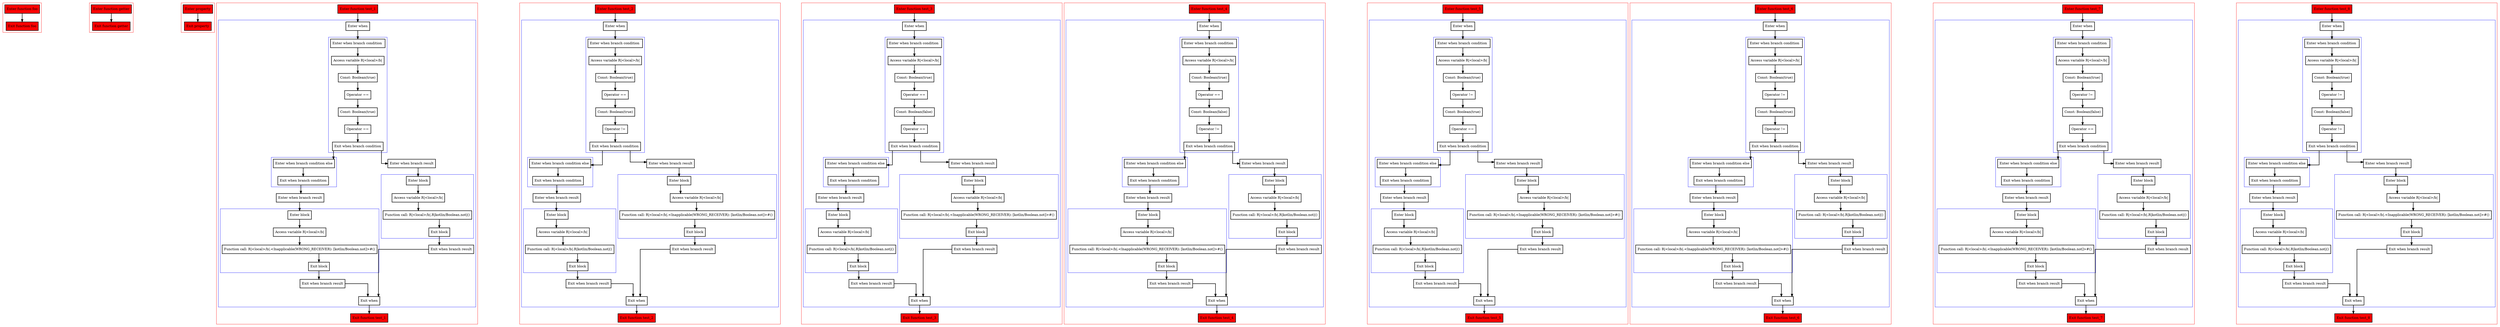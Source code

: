 digraph equalsToBoolean_kt {
    graph [splines=ortho nodesep=3]
    node [shape=box penwidth=2]
    edge [penwidth=2]

    subgraph cluster_0 {
        color=red
        0 [label="Enter function foo" style="filled" fillcolor=red];
        1 [label="Exit function foo" style="filled" fillcolor=red];
    }

    0 -> {1};

    subgraph cluster_1 {
        color=red
        2 [label="Enter function getter" style="filled" fillcolor=red];
        3 [label="Exit function getter" style="filled" fillcolor=red];
    }

    2 -> {3};

    subgraph cluster_2 {
        color=red
        4 [label="Enter property" style="filled" fillcolor=red];
        5 [label="Exit property" style="filled" fillcolor=red];
    }

    4 -> {5};

    subgraph cluster_3 {
        color=red
        6 [label="Enter function test_1" style="filled" fillcolor=red];
        subgraph cluster_4 {
            color=blue
            7 [label="Enter when"];
            subgraph cluster_5 {
                color=blue
                8 [label="Enter when branch condition "];
                9 [label="Access variable R|<local>/b|"];
                10 [label="Const: Boolean(true)"];
                11 [label="Operator =="];
                12 [label="Const: Boolean(true)"];
                13 [label="Operator =="];
                14 [label="Exit when branch condition"];
            }
            subgraph cluster_6 {
                color=blue
                15 [label="Enter when branch condition else"];
                16 [label="Exit when branch condition"];
            }
            17 [label="Enter when branch result"];
            subgraph cluster_7 {
                color=blue
                18 [label="Enter block"];
                19 [label="Access variable R|<local>/b|"];
                20 [label="Function call: R|<local>/b|.<Inapplicable(WRONG_RECEIVER): [kotlin/Boolean.not]>#()"];
                21 [label="Exit block"];
            }
            22 [label="Exit when branch result"];
            23 [label="Enter when branch result"];
            subgraph cluster_8 {
                color=blue
                24 [label="Enter block"];
                25 [label="Access variable R|<local>/b|"];
                26 [label="Function call: R|<local>/b|.R|kotlin/Boolean.not|()"];
                27 [label="Exit block"];
            }
            28 [label="Exit when branch result"];
            29 [label="Exit when"];
        }
        30 [label="Exit function test_1" style="filled" fillcolor=red];
    }

    6 -> {7};
    7 -> {8};
    8 -> {9};
    9 -> {10};
    10 -> {11};
    11 -> {12};
    12 -> {13};
    13 -> {14};
    14 -> {23 15};
    15 -> {16};
    16 -> {17};
    17 -> {18};
    18 -> {19};
    19 -> {20};
    20 -> {21};
    21 -> {22};
    22 -> {29};
    23 -> {24};
    24 -> {25};
    25 -> {26};
    26 -> {27};
    27 -> {28};
    28 -> {29};
    29 -> {30};

    subgraph cluster_9 {
        color=red
        31 [label="Enter function test_2" style="filled" fillcolor=red];
        subgraph cluster_10 {
            color=blue
            32 [label="Enter when"];
            subgraph cluster_11 {
                color=blue
                33 [label="Enter when branch condition "];
                34 [label="Access variable R|<local>/b|"];
                35 [label="Const: Boolean(true)"];
                36 [label="Operator =="];
                37 [label="Const: Boolean(true)"];
                38 [label="Operator !="];
                39 [label="Exit when branch condition"];
            }
            subgraph cluster_12 {
                color=blue
                40 [label="Enter when branch condition else"];
                41 [label="Exit when branch condition"];
            }
            42 [label="Enter when branch result"];
            subgraph cluster_13 {
                color=blue
                43 [label="Enter block"];
                44 [label="Access variable R|<local>/b|"];
                45 [label="Function call: R|<local>/b|.R|kotlin/Boolean.not|()"];
                46 [label="Exit block"];
            }
            47 [label="Exit when branch result"];
            48 [label="Enter when branch result"];
            subgraph cluster_14 {
                color=blue
                49 [label="Enter block"];
                50 [label="Access variable R|<local>/b|"];
                51 [label="Function call: R|<local>/b|.<Inapplicable(WRONG_RECEIVER): [kotlin/Boolean.not]>#()"];
                52 [label="Exit block"];
            }
            53 [label="Exit when branch result"];
            54 [label="Exit when"];
        }
        55 [label="Exit function test_2" style="filled" fillcolor=red];
    }

    31 -> {32};
    32 -> {33};
    33 -> {34};
    34 -> {35};
    35 -> {36};
    36 -> {37};
    37 -> {38};
    38 -> {39};
    39 -> {48 40};
    40 -> {41};
    41 -> {42};
    42 -> {43};
    43 -> {44};
    44 -> {45};
    45 -> {46};
    46 -> {47};
    47 -> {54};
    48 -> {49};
    49 -> {50};
    50 -> {51};
    51 -> {52};
    52 -> {53};
    53 -> {54};
    54 -> {55};

    subgraph cluster_15 {
        color=red
        56 [label="Enter function test_3" style="filled" fillcolor=red];
        subgraph cluster_16 {
            color=blue
            57 [label="Enter when"];
            subgraph cluster_17 {
                color=blue
                58 [label="Enter when branch condition "];
                59 [label="Access variable R|<local>/b|"];
                60 [label="Const: Boolean(true)"];
                61 [label="Operator =="];
                62 [label="Const: Boolean(false)"];
                63 [label="Operator =="];
                64 [label="Exit when branch condition"];
            }
            subgraph cluster_18 {
                color=blue
                65 [label="Enter when branch condition else"];
                66 [label="Exit when branch condition"];
            }
            67 [label="Enter when branch result"];
            subgraph cluster_19 {
                color=blue
                68 [label="Enter block"];
                69 [label="Access variable R|<local>/b|"];
                70 [label="Function call: R|<local>/b|.R|kotlin/Boolean.not|()"];
                71 [label="Exit block"];
            }
            72 [label="Exit when branch result"];
            73 [label="Enter when branch result"];
            subgraph cluster_20 {
                color=blue
                74 [label="Enter block"];
                75 [label="Access variable R|<local>/b|"];
                76 [label="Function call: R|<local>/b|.<Inapplicable(WRONG_RECEIVER): [kotlin/Boolean.not]>#()"];
                77 [label="Exit block"];
            }
            78 [label="Exit when branch result"];
            79 [label="Exit when"];
        }
        80 [label="Exit function test_3" style="filled" fillcolor=red];
    }

    56 -> {57};
    57 -> {58};
    58 -> {59};
    59 -> {60};
    60 -> {61};
    61 -> {62};
    62 -> {63};
    63 -> {64};
    64 -> {73 65};
    65 -> {66};
    66 -> {67};
    67 -> {68};
    68 -> {69};
    69 -> {70};
    70 -> {71};
    71 -> {72};
    72 -> {79};
    73 -> {74};
    74 -> {75};
    75 -> {76};
    76 -> {77};
    77 -> {78};
    78 -> {79};
    79 -> {80};

    subgraph cluster_21 {
        color=red
        81 [label="Enter function test_4" style="filled" fillcolor=red];
        subgraph cluster_22 {
            color=blue
            82 [label="Enter when"];
            subgraph cluster_23 {
                color=blue
                83 [label="Enter when branch condition "];
                84 [label="Access variable R|<local>/b|"];
                85 [label="Const: Boolean(true)"];
                86 [label="Operator =="];
                87 [label="Const: Boolean(false)"];
                88 [label="Operator !="];
                89 [label="Exit when branch condition"];
            }
            subgraph cluster_24 {
                color=blue
                90 [label="Enter when branch condition else"];
                91 [label="Exit when branch condition"];
            }
            92 [label="Enter when branch result"];
            subgraph cluster_25 {
                color=blue
                93 [label="Enter block"];
                94 [label="Access variable R|<local>/b|"];
                95 [label="Function call: R|<local>/b|.<Inapplicable(WRONG_RECEIVER): [kotlin/Boolean.not]>#()"];
                96 [label="Exit block"];
            }
            97 [label="Exit when branch result"];
            98 [label="Enter when branch result"];
            subgraph cluster_26 {
                color=blue
                99 [label="Enter block"];
                100 [label="Access variable R|<local>/b|"];
                101 [label="Function call: R|<local>/b|.R|kotlin/Boolean.not|()"];
                102 [label="Exit block"];
            }
            103 [label="Exit when branch result"];
            104 [label="Exit when"];
        }
        105 [label="Exit function test_4" style="filled" fillcolor=red];
    }

    81 -> {82};
    82 -> {83};
    83 -> {84};
    84 -> {85};
    85 -> {86};
    86 -> {87};
    87 -> {88};
    88 -> {89};
    89 -> {98 90};
    90 -> {91};
    91 -> {92};
    92 -> {93};
    93 -> {94};
    94 -> {95};
    95 -> {96};
    96 -> {97};
    97 -> {104};
    98 -> {99};
    99 -> {100};
    100 -> {101};
    101 -> {102};
    102 -> {103};
    103 -> {104};
    104 -> {105};

    subgraph cluster_27 {
        color=red
        106 [label="Enter function test_5" style="filled" fillcolor=red];
        subgraph cluster_28 {
            color=blue
            107 [label="Enter when"];
            subgraph cluster_29 {
                color=blue
                108 [label="Enter when branch condition "];
                109 [label="Access variable R|<local>/b|"];
                110 [label="Const: Boolean(true)"];
                111 [label="Operator !="];
                112 [label="Const: Boolean(true)"];
                113 [label="Operator =="];
                114 [label="Exit when branch condition"];
            }
            subgraph cluster_30 {
                color=blue
                115 [label="Enter when branch condition else"];
                116 [label="Exit when branch condition"];
            }
            117 [label="Enter when branch result"];
            subgraph cluster_31 {
                color=blue
                118 [label="Enter block"];
                119 [label="Access variable R|<local>/b|"];
                120 [label="Function call: R|<local>/b|.R|kotlin/Boolean.not|()"];
                121 [label="Exit block"];
            }
            122 [label="Exit when branch result"];
            123 [label="Enter when branch result"];
            subgraph cluster_32 {
                color=blue
                124 [label="Enter block"];
                125 [label="Access variable R|<local>/b|"];
                126 [label="Function call: R|<local>/b|.<Inapplicable(WRONG_RECEIVER): [kotlin/Boolean.not]>#()"];
                127 [label="Exit block"];
            }
            128 [label="Exit when branch result"];
            129 [label="Exit when"];
        }
        130 [label="Exit function test_5" style="filled" fillcolor=red];
    }

    106 -> {107};
    107 -> {108};
    108 -> {109};
    109 -> {110};
    110 -> {111};
    111 -> {112};
    112 -> {113};
    113 -> {114};
    114 -> {123 115};
    115 -> {116};
    116 -> {117};
    117 -> {118};
    118 -> {119};
    119 -> {120};
    120 -> {121};
    121 -> {122};
    122 -> {129};
    123 -> {124};
    124 -> {125};
    125 -> {126};
    126 -> {127};
    127 -> {128};
    128 -> {129};
    129 -> {130};

    subgraph cluster_33 {
        color=red
        131 [label="Enter function test_6" style="filled" fillcolor=red];
        subgraph cluster_34 {
            color=blue
            132 [label="Enter when"];
            subgraph cluster_35 {
                color=blue
                133 [label="Enter when branch condition "];
                134 [label="Access variable R|<local>/b|"];
                135 [label="Const: Boolean(true)"];
                136 [label="Operator !="];
                137 [label="Const: Boolean(true)"];
                138 [label="Operator !="];
                139 [label="Exit when branch condition"];
            }
            subgraph cluster_36 {
                color=blue
                140 [label="Enter when branch condition else"];
                141 [label="Exit when branch condition"];
            }
            142 [label="Enter when branch result"];
            subgraph cluster_37 {
                color=blue
                143 [label="Enter block"];
                144 [label="Access variable R|<local>/b|"];
                145 [label="Function call: R|<local>/b|.<Inapplicable(WRONG_RECEIVER): [kotlin/Boolean.not]>#()"];
                146 [label="Exit block"];
            }
            147 [label="Exit when branch result"];
            148 [label="Enter when branch result"];
            subgraph cluster_38 {
                color=blue
                149 [label="Enter block"];
                150 [label="Access variable R|<local>/b|"];
                151 [label="Function call: R|<local>/b|.R|kotlin/Boolean.not|()"];
                152 [label="Exit block"];
            }
            153 [label="Exit when branch result"];
            154 [label="Exit when"];
        }
        155 [label="Exit function test_6" style="filled" fillcolor=red];
    }

    131 -> {132};
    132 -> {133};
    133 -> {134};
    134 -> {135};
    135 -> {136};
    136 -> {137};
    137 -> {138};
    138 -> {139};
    139 -> {148 140};
    140 -> {141};
    141 -> {142};
    142 -> {143};
    143 -> {144};
    144 -> {145};
    145 -> {146};
    146 -> {147};
    147 -> {154};
    148 -> {149};
    149 -> {150};
    150 -> {151};
    151 -> {152};
    152 -> {153};
    153 -> {154};
    154 -> {155};

    subgraph cluster_39 {
        color=red
        156 [label="Enter function test_7" style="filled" fillcolor=red];
        subgraph cluster_40 {
            color=blue
            157 [label="Enter when"];
            subgraph cluster_41 {
                color=blue
                158 [label="Enter when branch condition "];
                159 [label="Access variable R|<local>/b|"];
                160 [label="Const: Boolean(true)"];
                161 [label="Operator !="];
                162 [label="Const: Boolean(false)"];
                163 [label="Operator =="];
                164 [label="Exit when branch condition"];
            }
            subgraph cluster_42 {
                color=blue
                165 [label="Enter when branch condition else"];
                166 [label="Exit when branch condition"];
            }
            167 [label="Enter when branch result"];
            subgraph cluster_43 {
                color=blue
                168 [label="Enter block"];
                169 [label="Access variable R|<local>/b|"];
                170 [label="Function call: R|<local>/b|.<Inapplicable(WRONG_RECEIVER): [kotlin/Boolean.not]>#()"];
                171 [label="Exit block"];
            }
            172 [label="Exit when branch result"];
            173 [label="Enter when branch result"];
            subgraph cluster_44 {
                color=blue
                174 [label="Enter block"];
                175 [label="Access variable R|<local>/b|"];
                176 [label="Function call: R|<local>/b|.R|kotlin/Boolean.not|()"];
                177 [label="Exit block"];
            }
            178 [label="Exit when branch result"];
            179 [label="Exit when"];
        }
        180 [label="Exit function test_7" style="filled" fillcolor=red];
    }

    156 -> {157};
    157 -> {158};
    158 -> {159};
    159 -> {160};
    160 -> {161};
    161 -> {162};
    162 -> {163};
    163 -> {164};
    164 -> {173 165};
    165 -> {166};
    166 -> {167};
    167 -> {168};
    168 -> {169};
    169 -> {170};
    170 -> {171};
    171 -> {172};
    172 -> {179};
    173 -> {174};
    174 -> {175};
    175 -> {176};
    176 -> {177};
    177 -> {178};
    178 -> {179};
    179 -> {180};

    subgraph cluster_45 {
        color=red
        181 [label="Enter function test_8" style="filled" fillcolor=red];
        subgraph cluster_46 {
            color=blue
            182 [label="Enter when"];
            subgraph cluster_47 {
                color=blue
                183 [label="Enter when branch condition "];
                184 [label="Access variable R|<local>/b|"];
                185 [label="Const: Boolean(true)"];
                186 [label="Operator !="];
                187 [label="Const: Boolean(false)"];
                188 [label="Operator !="];
                189 [label="Exit when branch condition"];
            }
            subgraph cluster_48 {
                color=blue
                190 [label="Enter when branch condition else"];
                191 [label="Exit when branch condition"];
            }
            192 [label="Enter when branch result"];
            subgraph cluster_49 {
                color=blue
                193 [label="Enter block"];
                194 [label="Access variable R|<local>/b|"];
                195 [label="Function call: R|<local>/b|.R|kotlin/Boolean.not|()"];
                196 [label="Exit block"];
            }
            197 [label="Exit when branch result"];
            198 [label="Enter when branch result"];
            subgraph cluster_50 {
                color=blue
                199 [label="Enter block"];
                200 [label="Access variable R|<local>/b|"];
                201 [label="Function call: R|<local>/b|.<Inapplicable(WRONG_RECEIVER): [kotlin/Boolean.not]>#()"];
                202 [label="Exit block"];
            }
            203 [label="Exit when branch result"];
            204 [label="Exit when"];
        }
        205 [label="Exit function test_8" style="filled" fillcolor=red];
    }

    181 -> {182};
    182 -> {183};
    183 -> {184};
    184 -> {185};
    185 -> {186};
    186 -> {187};
    187 -> {188};
    188 -> {189};
    189 -> {198 190};
    190 -> {191};
    191 -> {192};
    192 -> {193};
    193 -> {194};
    194 -> {195};
    195 -> {196};
    196 -> {197};
    197 -> {204};
    198 -> {199};
    199 -> {200};
    200 -> {201};
    201 -> {202};
    202 -> {203};
    203 -> {204};
    204 -> {205};

}
